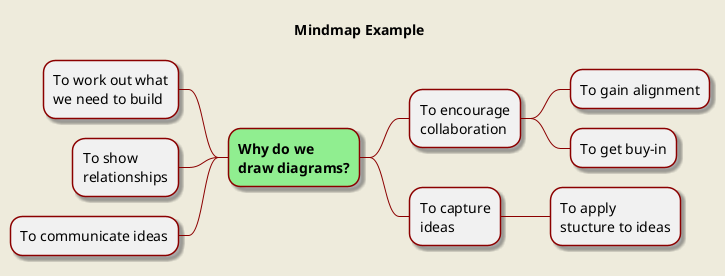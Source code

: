 @startmindmap
title Mindmap Example

skinparam shadowing true
skinparam backgroundColor #EEEBDC
skinparam ArrowColor black
skinparam noteBorderColor black

<style>
mindmapDiagram {
    LineColor darkred
}
</style>

*[#lightgreen] <b>Why do we</b>\n<b>draw diagrams?</b>
    * To encourage\ncollaboration
        * To gain alignment
        * To get buy-in
    * To capture\nideas
        * To apply\nstucture to ideas

left side
    * To work out what\nwe need to build
    * To show\nrelationships
    * To communicate ideas


@endmindmap